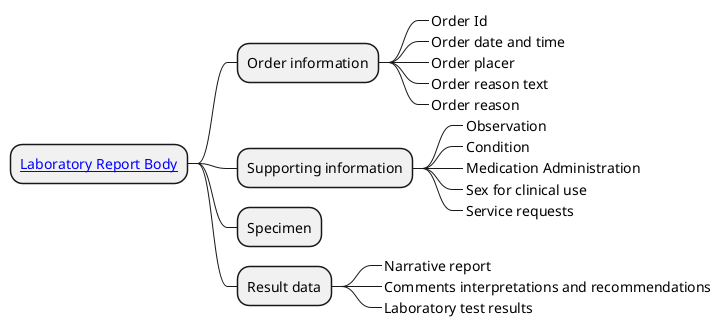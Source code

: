 @startmindmap
skinparam topurl StructureDefinition-
* [[EHDSLaboratoryReportBody.html Laboratory Report Body]]
** Order information
***_ Order Id
***_ Order date and time
***_ Order placer
***_ Order reason text
***_ Order reason
** Supporting information
***_ Observation
***_ Condition
***_ Medication Administration
***_ Sex for clinical use
***_ Service requests
** Specimen
** Result data
***_ Narrative report
***_ Comments interpretations and recommendations
***_ Laboratory test results
@endmindmap